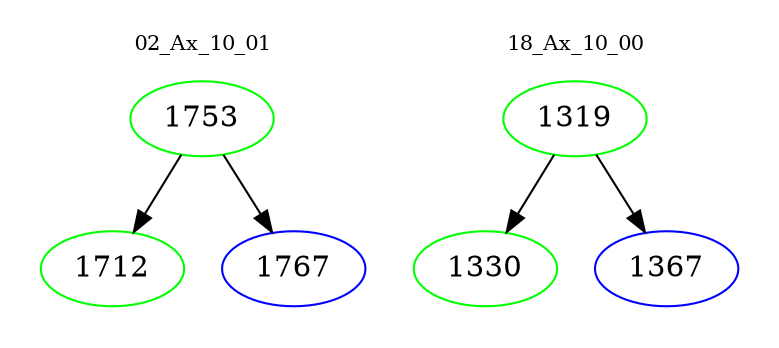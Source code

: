 digraph{
subgraph cluster_0 {
color = white
label = "02_Ax_10_01";
fontsize=10;
T0_1753 [label="1753", color="green"]
T0_1753 -> T0_1712 [color="black"]
T0_1712 [label="1712", color="green"]
T0_1753 -> T0_1767 [color="black"]
T0_1767 [label="1767", color="blue"]
}
subgraph cluster_1 {
color = white
label = "18_Ax_10_00";
fontsize=10;
T1_1319 [label="1319", color="green"]
T1_1319 -> T1_1330 [color="black"]
T1_1330 [label="1330", color="green"]
T1_1319 -> T1_1367 [color="black"]
T1_1367 [label="1367", color="blue"]
}
}
